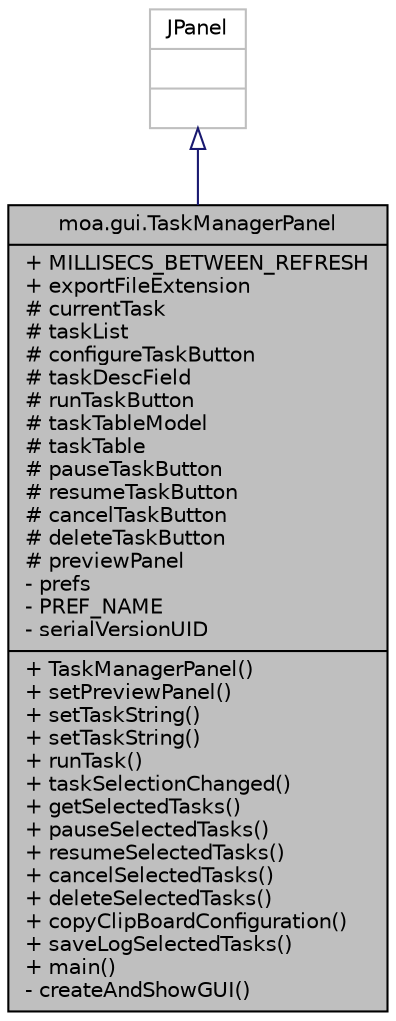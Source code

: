 digraph G
{
  edge [fontname="Helvetica",fontsize="10",labelfontname="Helvetica",labelfontsize="10"];
  node [fontname="Helvetica",fontsize="10",shape=record];
  Node1 [label="{moa.gui.TaskManagerPanel\n|+ MILLISECS_BETWEEN_REFRESH\l+ exportFileExtension\l# currentTask\l# taskList\l# configureTaskButton\l# taskDescField\l# runTaskButton\l# taskTableModel\l# taskTable\l# pauseTaskButton\l# resumeTaskButton\l# cancelTaskButton\l# deleteTaskButton\l# previewPanel\l- prefs\l- PREF_NAME\l- serialVersionUID\l|+ TaskManagerPanel()\l+ setPreviewPanel()\l+ setTaskString()\l+ setTaskString()\l+ runTask()\l+ taskSelectionChanged()\l+ getSelectedTasks()\l+ pauseSelectedTasks()\l+ resumeSelectedTasks()\l+ cancelSelectedTasks()\l+ deleteSelectedTasks()\l+ copyClipBoardConfiguration()\l+ saveLogSelectedTasks()\l+ main()\l- createAndShowGUI()\l}",height=0.2,width=0.4,color="black", fillcolor="grey75", style="filled" fontcolor="black"];
  Node2 -> Node1 [dir=back,color="midnightblue",fontsize="10",style="solid",arrowtail="empty",fontname="Helvetica"];
  Node2 [label="{JPanel\n||}",height=0.2,width=0.4,color="grey75", fillcolor="white", style="filled"];
}
